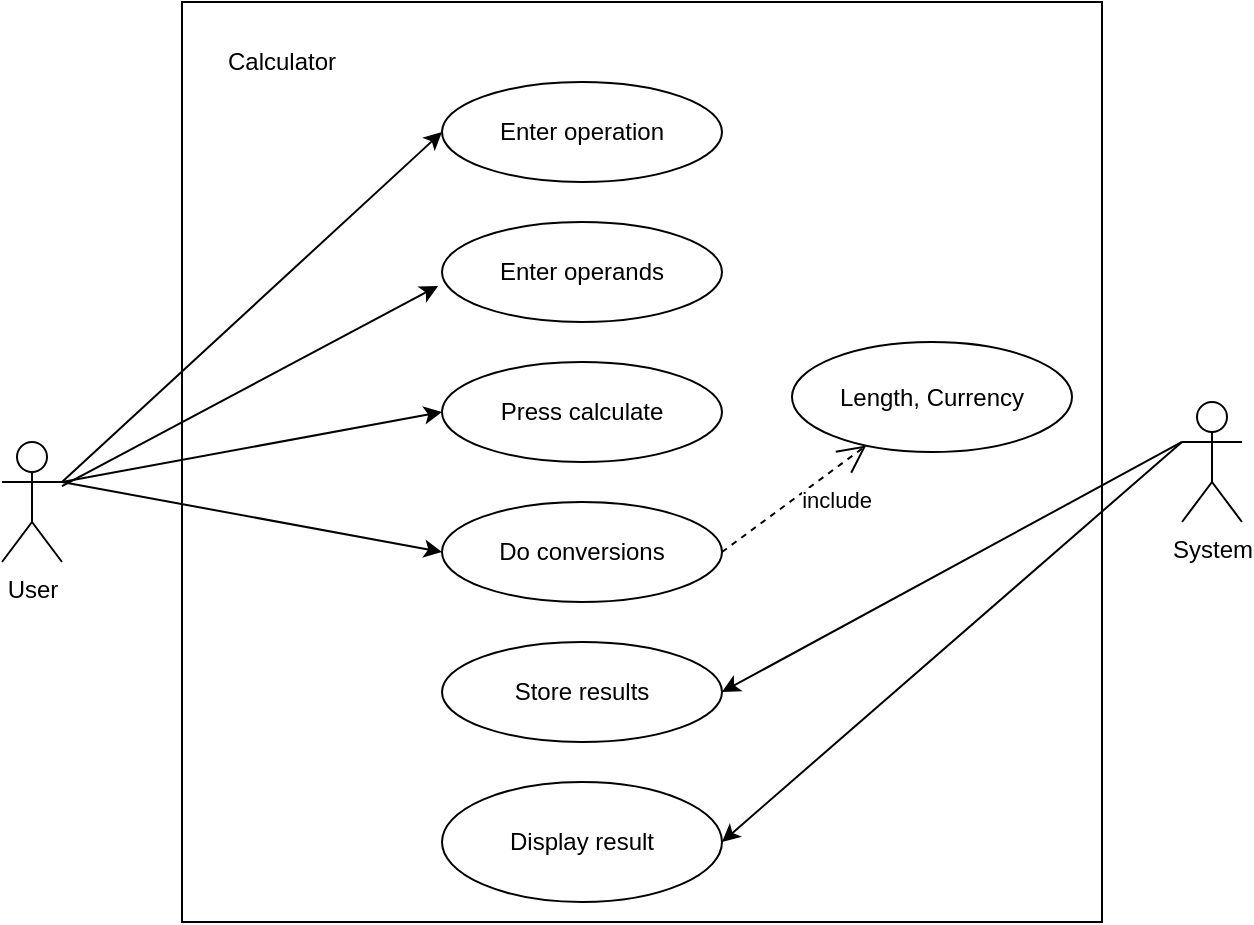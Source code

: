 <mxfile version="13.7.2" type="device"><diagram name="Page-1" id="e7e014a7-5840-1c2e-5031-d8a46d1fe8dd"><mxGraphModel dx="1102" dy="565" grid="1" gridSize="10" guides="1" tooltips="1" connect="1" arrows="1" fold="1" page="1" pageScale="1" pageWidth="1169" pageHeight="826" background="#ffffff" math="0" shadow="0"><root><mxCell id="0"/><mxCell id="1" parent="0"/><mxCell id="Zwq8CP3kizkHEt7So_tG-42" value="User" style="shape=umlActor;verticalLabelPosition=bottom;verticalAlign=top;html=1;" vertex="1" parent="1"><mxGeometry x="190" y="340" width="30" height="60" as="geometry"/></mxCell><mxCell id="Zwq8CP3kizkHEt7So_tG-43" value="" style="whiteSpace=wrap;html=1;aspect=fixed;" vertex="1" parent="1"><mxGeometry x="280" y="120" width="460" height="460" as="geometry"/></mxCell><mxCell id="Zwq8CP3kizkHEt7So_tG-44" value="Enter operation" style="ellipse;whiteSpace=wrap;html=1;" vertex="1" parent="1"><mxGeometry x="410" y="160" width="140" height="50" as="geometry"/></mxCell><mxCell id="Zwq8CP3kizkHEt7So_tG-45" value="Enter operands" style="ellipse;whiteSpace=wrap;html=1;" vertex="1" parent="1"><mxGeometry x="410" y="230" width="140" height="50" as="geometry"/></mxCell><mxCell id="Zwq8CP3kizkHEt7So_tG-46" value="Press calculate" style="ellipse;whiteSpace=wrap;html=1;" vertex="1" parent="1"><mxGeometry x="410" y="300" width="140" height="50" as="geometry"/></mxCell><mxCell id="Zwq8CP3kizkHEt7So_tG-47" value="Calculator" style="text;html=1;strokeColor=none;fillColor=none;align=center;verticalAlign=middle;whiteSpace=wrap;rounded=0;" vertex="1" parent="1"><mxGeometry x="310" y="140" width="40" height="20" as="geometry"/></mxCell><mxCell id="Zwq8CP3kizkHEt7So_tG-48" value="Do conversions" style="ellipse;whiteSpace=wrap;html=1;" vertex="1" parent="1"><mxGeometry x="410" y="370" width="140" height="50" as="geometry"/></mxCell><mxCell id="Zwq8CP3kizkHEt7So_tG-49" value="Store results" style="ellipse;whiteSpace=wrap;html=1;" vertex="1" parent="1"><mxGeometry x="410" y="440" width="140" height="50" as="geometry"/></mxCell><mxCell id="Zwq8CP3kizkHEt7So_tG-50" value="Display result" style="ellipse;whiteSpace=wrap;html=1;" vertex="1" parent="1"><mxGeometry x="410" y="510" width="140" height="60" as="geometry"/></mxCell><mxCell id="Zwq8CP3kizkHEt7So_tG-51" value="System&lt;br&gt;" style="shape=umlActor;verticalLabelPosition=bottom;verticalAlign=top;html=1;" vertex="1" parent="1"><mxGeometry x="780" y="320" width="30" height="60" as="geometry"/></mxCell><mxCell id="Zwq8CP3kizkHEt7So_tG-55" value="" style="endArrow=classic;html=1;entryX=0;entryY=0.5;entryDx=0;entryDy=0;exitX=1;exitY=0.333;exitDx=0;exitDy=0;exitPerimeter=0;" edge="1" parent="1" source="Zwq8CP3kizkHEt7So_tG-42" target="Zwq8CP3kizkHEt7So_tG-44"><mxGeometry width="50" height="50" relative="1" as="geometry"><mxPoint x="250" y="360" as="sourcePoint"/><mxPoint x="590" y="390" as="targetPoint"/><Array as="points"/></mxGeometry></mxCell><mxCell id="Zwq8CP3kizkHEt7So_tG-56" value="" style="endArrow=classic;html=1;entryX=-0.014;entryY=0.64;entryDx=0;entryDy=0;entryPerimeter=0;" edge="1" parent="1" source="Zwq8CP3kizkHEt7So_tG-42" target="Zwq8CP3kizkHEt7So_tG-45"><mxGeometry width="50" height="50" relative="1" as="geometry"><mxPoint x="540" y="440" as="sourcePoint"/><mxPoint x="590" y="390" as="targetPoint"/></mxGeometry></mxCell><mxCell id="Zwq8CP3kizkHEt7So_tG-57" value="" style="endArrow=classic;html=1;entryX=0;entryY=0.5;entryDx=0;entryDy=0;exitX=1;exitY=0.333;exitDx=0;exitDy=0;exitPerimeter=0;" edge="1" parent="1" source="Zwq8CP3kizkHEt7So_tG-42" target="Zwq8CP3kizkHEt7So_tG-46"><mxGeometry width="50" height="50" relative="1" as="geometry"><mxPoint x="540" y="440" as="sourcePoint"/><mxPoint x="590" y="390" as="targetPoint"/></mxGeometry></mxCell><mxCell id="Zwq8CP3kizkHEt7So_tG-58" value="" style="endArrow=classic;html=1;entryX=0;entryY=0.5;entryDx=0;entryDy=0;" edge="1" parent="1" target="Zwq8CP3kizkHEt7So_tG-48"><mxGeometry width="50" height="50" relative="1" as="geometry"><mxPoint x="220" y="360" as="sourcePoint"/><mxPoint x="590" y="390" as="targetPoint"/></mxGeometry></mxCell><mxCell id="Zwq8CP3kizkHEt7So_tG-60" value="" style="endArrow=classic;html=1;entryX=1;entryY=0.5;entryDx=0;entryDy=0;exitX=0;exitY=0.333;exitDx=0;exitDy=0;exitPerimeter=0;" edge="1" parent="1" source="Zwq8CP3kizkHEt7So_tG-51" target="Zwq8CP3kizkHEt7So_tG-49"><mxGeometry width="50" height="50" relative="1" as="geometry"><mxPoint x="540" y="440" as="sourcePoint"/><mxPoint x="590" y="390" as="targetPoint"/></mxGeometry></mxCell><mxCell id="Zwq8CP3kizkHEt7So_tG-61" value="" style="endArrow=classic;html=1;entryX=1;entryY=0.5;entryDx=0;entryDy=0;exitX=0;exitY=0.333;exitDx=0;exitDy=0;exitPerimeter=0;" edge="1" parent="1" source="Zwq8CP3kizkHEt7So_tG-51" target="Zwq8CP3kizkHEt7So_tG-50"><mxGeometry width="50" height="50" relative="1" as="geometry"><mxPoint x="780" y="360" as="sourcePoint"/><mxPoint x="590" y="390" as="targetPoint"/></mxGeometry></mxCell><mxCell id="Zwq8CP3kizkHEt7So_tG-62" value="Length, Currency" style="ellipse;whiteSpace=wrap;html=1;" vertex="1" parent="1"><mxGeometry x="585" y="290" width="140" height="55" as="geometry"/></mxCell><mxCell id="Zwq8CP3kizkHEt7So_tG-63" value="include" style="endArrow=open;endSize=12;dashed=1;html=1;exitX=1;exitY=0.5;exitDx=0;exitDy=0;" edge="1" parent="1" source="Zwq8CP3kizkHEt7So_tG-48" target="Zwq8CP3kizkHEt7So_tG-62"><mxGeometry x="0.371" y="-12" width="160" relative="1" as="geometry"><mxPoint x="480" y="320" as="sourcePoint"/><mxPoint x="640" y="320" as="targetPoint"/><mxPoint y="1" as="offset"/></mxGeometry></mxCell></root></mxGraphModel></diagram></mxfile>